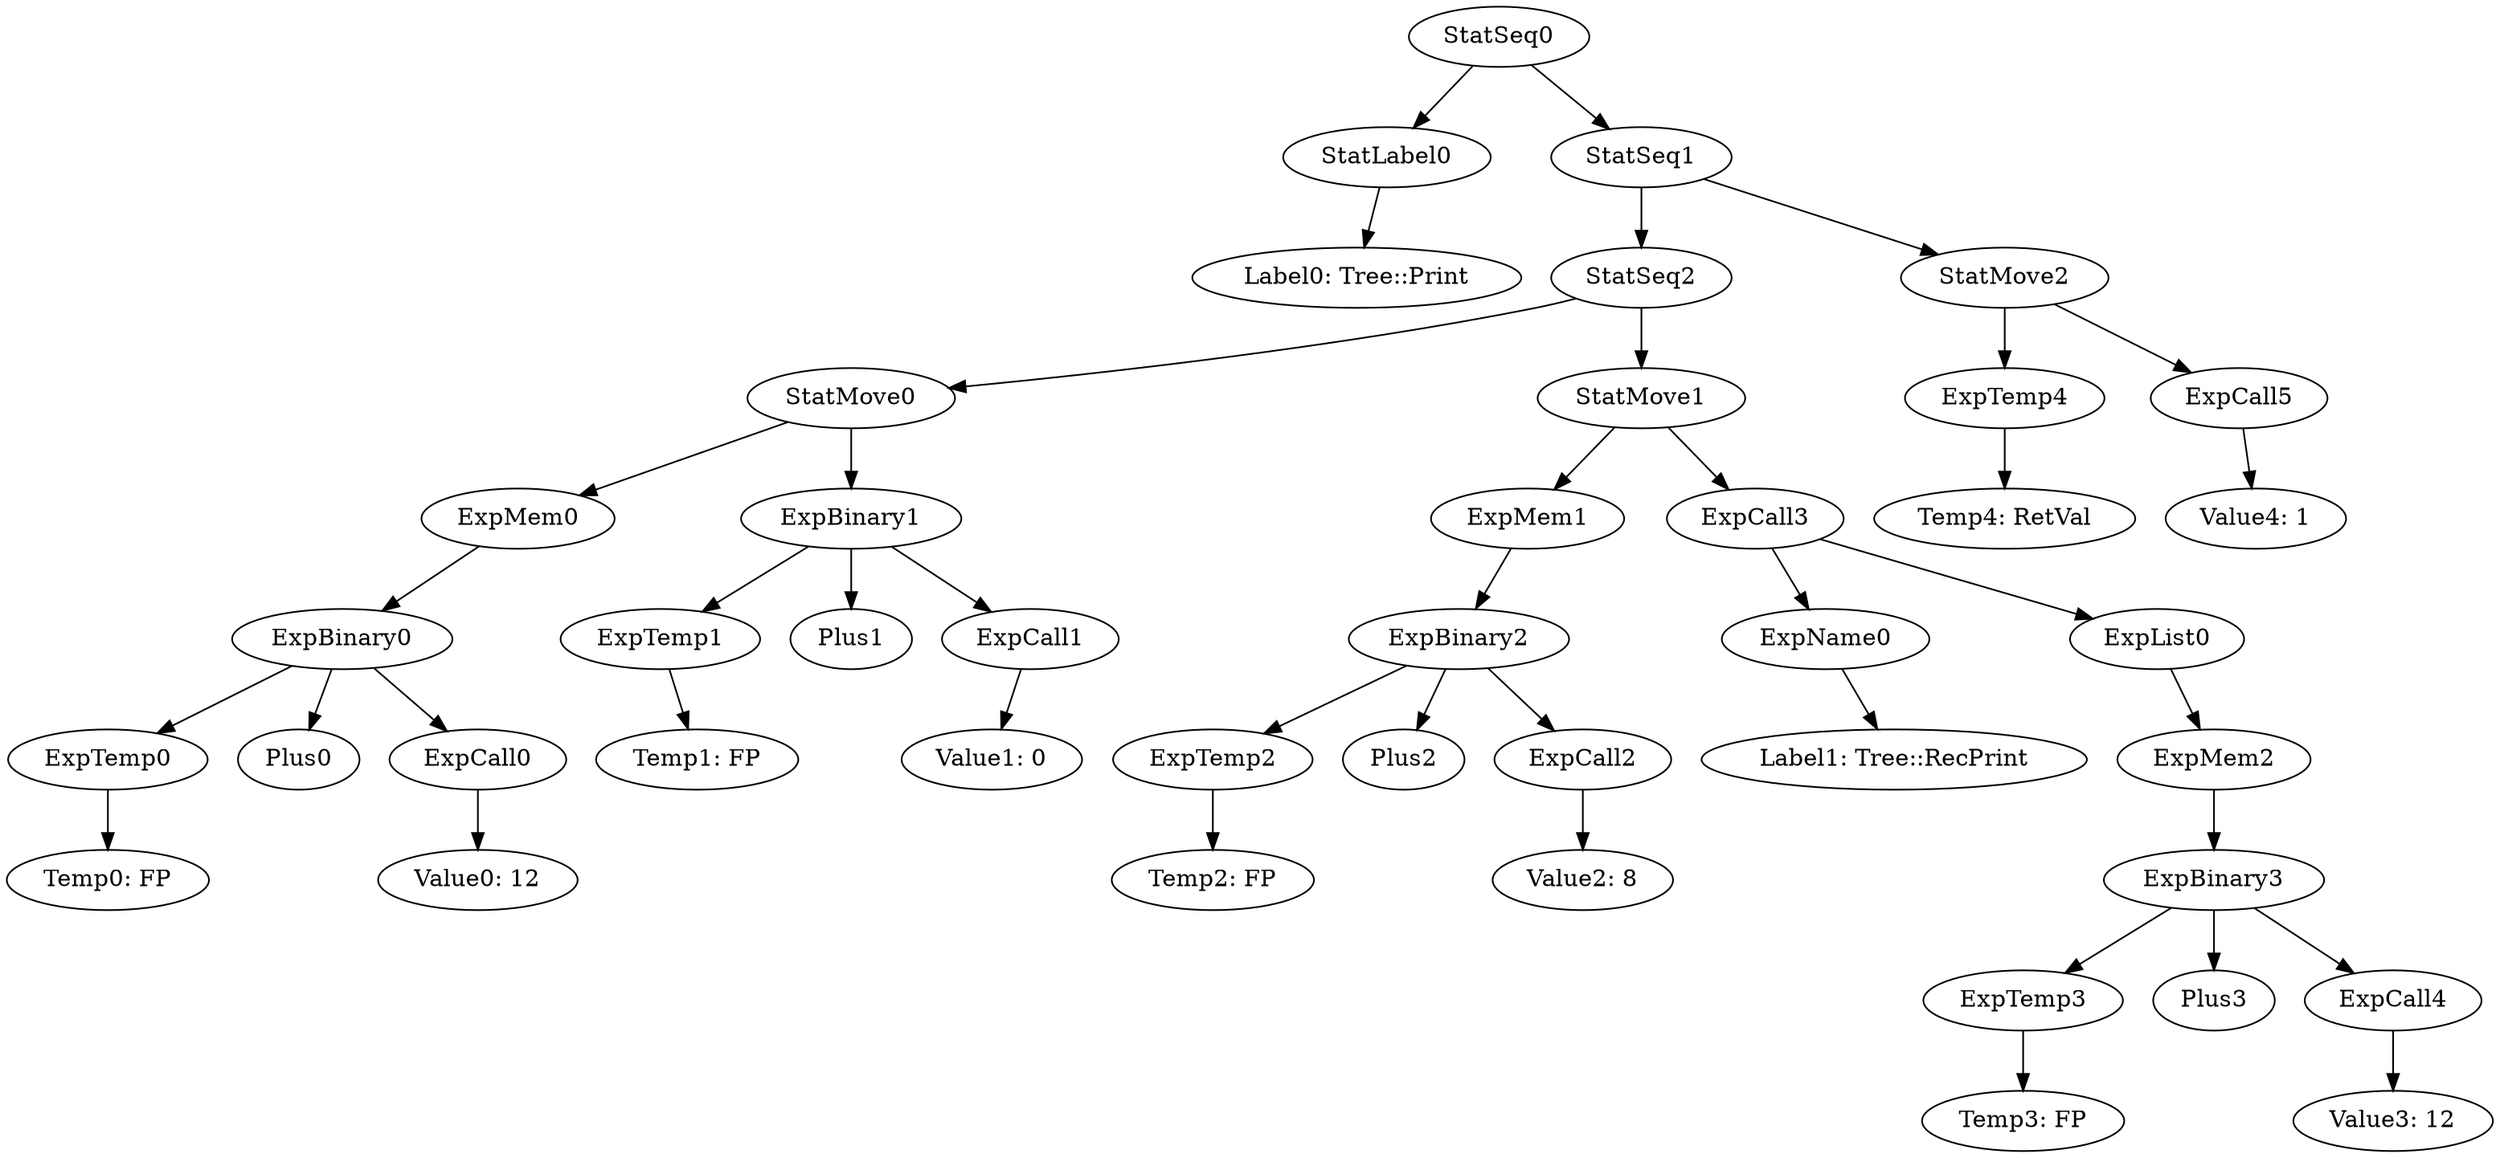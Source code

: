 digraph {
	ordering = out;
	StatMove2 -> ExpTemp4;
	StatMove2 -> ExpCall5;
	ExpTemp4 -> "Temp4: RetVal";
	StatSeq1 -> StatSeq2;
	StatSeq1 -> StatMove2;
	ExpList0 -> ExpMem2;
	ExpBinary1 -> ExpTemp1;
	ExpBinary1 -> Plus1;
	ExpBinary1 -> ExpCall1;
	ExpMem0 -> ExpBinary0;
	ExpBinary2 -> ExpTemp2;
	ExpBinary2 -> Plus2;
	ExpBinary2 -> ExpCall2;
	StatLabel0 -> "Label0: Tree::Print";
	ExpTemp1 -> "Temp1: FP";
	ExpCall3 -> ExpName0;
	ExpCall3 -> ExpList0;
	StatSeq0 -> StatLabel0;
	StatSeq0 -> StatSeq1;
	ExpTemp3 -> "Temp3: FP";
	ExpTemp0 -> "Temp0: FP";
	ExpBinary3 -> ExpTemp3;
	ExpBinary3 -> Plus3;
	ExpBinary3 -> ExpCall4;
	ExpCall0 -> "Value0: 12";
	ExpMem2 -> ExpBinary3;
	ExpCall1 -> "Value1: 0";
	StatMove0 -> ExpMem0;
	StatMove0 -> ExpBinary1;
	ExpCall2 -> "Value2: 8";
	ExpBinary0 -> ExpTemp0;
	ExpBinary0 -> Plus0;
	ExpBinary0 -> ExpCall0;
	StatSeq2 -> StatMove0;
	StatSeq2 -> StatMove1;
	ExpTemp2 -> "Temp2: FP";
	ExpMem1 -> ExpBinary2;
	StatMove1 -> ExpMem1;
	StatMove1 -> ExpCall3;
	ExpName0 -> "Label1: Tree::RecPrint";
	ExpCall5 -> "Value4: 1";
	ExpCall4 -> "Value3: 12";
}

